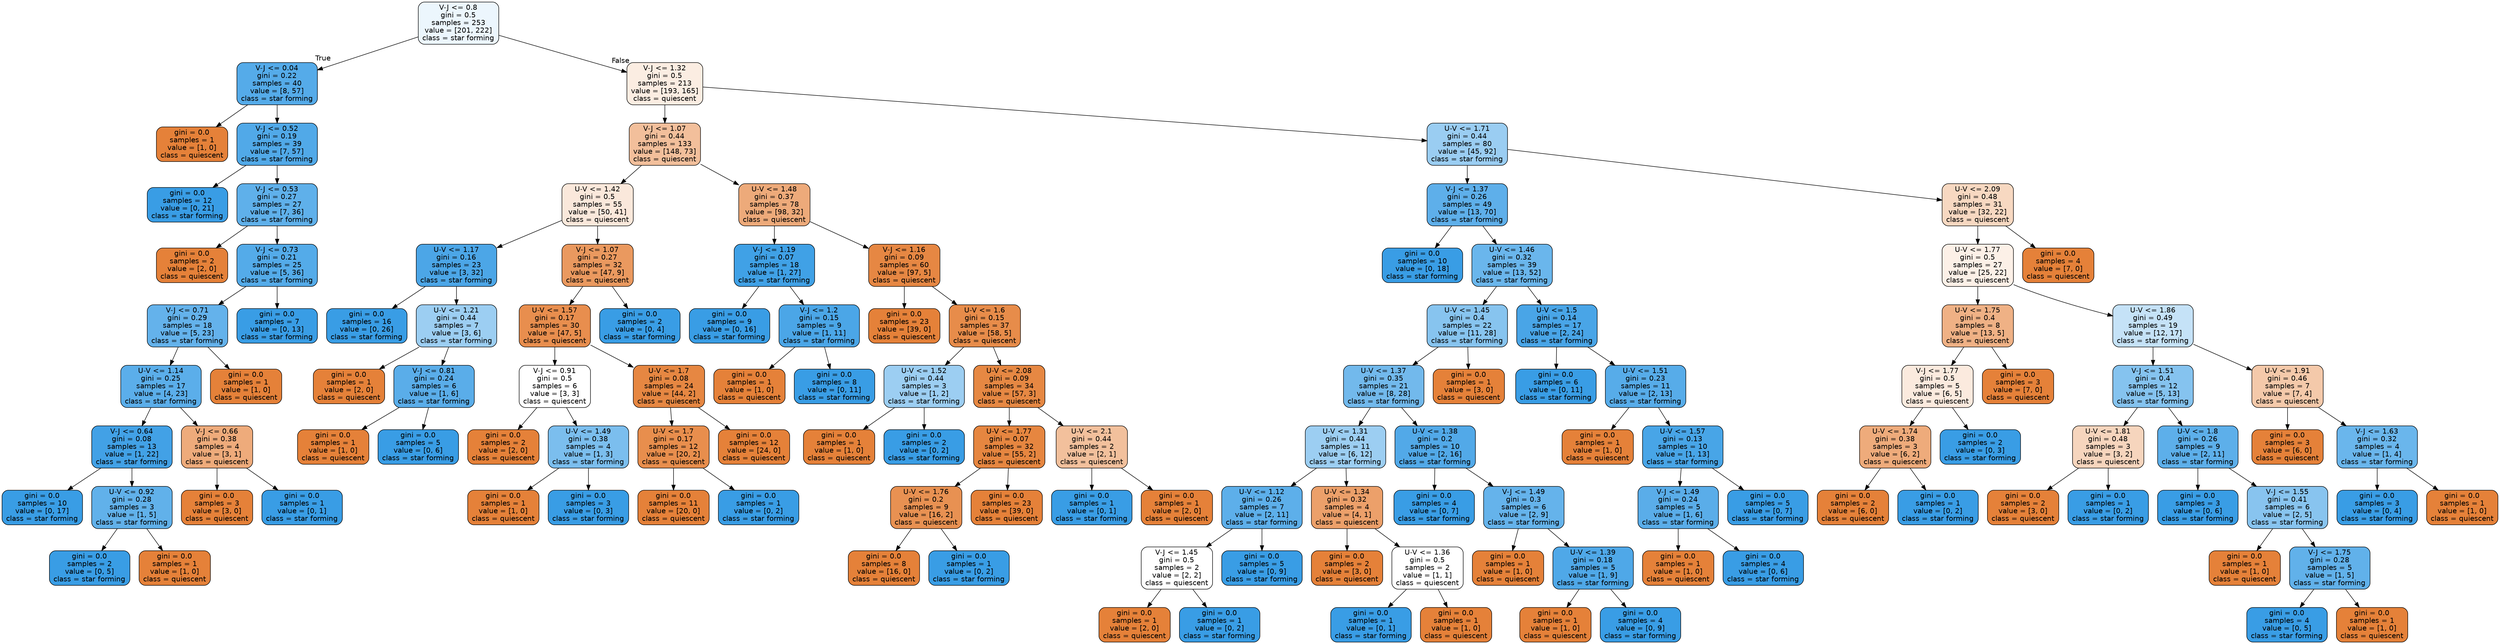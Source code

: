 digraph Tree {
node [shape=box, style="filled, rounded", color="black", fontname=helvetica] ;
edge [fontname=helvetica] ;
0 [label="V-J <= 0.8\ngini = 0.5\nsamples = 253\nvalue = [201, 222]\nclass = star forming", fillcolor="#ecf6fd"] ;
1 [label="V-J <= 0.04\ngini = 0.22\nsamples = 40\nvalue = [8, 57]\nclass = star forming", fillcolor="#55abe9"] ;
0 -> 1 [labeldistance=2.5, labelangle=45, headlabel="True"] ;
2 [label="gini = 0.0\nsamples = 1\nvalue = [1, 0]\nclass = quiescent", fillcolor="#e58139"] ;
1 -> 2 ;
3 [label="V-J <= 0.52\ngini = 0.19\nsamples = 39\nvalue = [7, 57]\nclass = star forming", fillcolor="#51a9e8"] ;
1 -> 3 ;
4 [label="gini = 0.0\nsamples = 12\nvalue = [0, 21]\nclass = star forming", fillcolor="#399de5"] ;
3 -> 4 ;
5 [label="V-J <= 0.53\ngini = 0.27\nsamples = 27\nvalue = [7, 36]\nclass = star forming", fillcolor="#5fb0ea"] ;
3 -> 5 ;
6 [label="gini = 0.0\nsamples = 2\nvalue = [2, 0]\nclass = quiescent", fillcolor="#e58139"] ;
5 -> 6 ;
7 [label="V-J <= 0.73\ngini = 0.21\nsamples = 25\nvalue = [5, 36]\nclass = star forming", fillcolor="#54abe9"] ;
5 -> 7 ;
8 [label="V-J <= 0.71\ngini = 0.29\nsamples = 18\nvalue = [5, 23]\nclass = star forming", fillcolor="#64b2eb"] ;
7 -> 8 ;
9 [label="U-V <= 1.14\ngini = 0.25\nsamples = 17\nvalue = [4, 23]\nclass = star forming", fillcolor="#5baeea"] ;
8 -> 9 ;
10 [label="V-J <= 0.64\ngini = 0.08\nsamples = 13\nvalue = [1, 22]\nclass = star forming", fillcolor="#42a1e6"] ;
9 -> 10 ;
11 [label="gini = 0.0\nsamples = 10\nvalue = [0, 17]\nclass = star forming", fillcolor="#399de5"] ;
10 -> 11 ;
12 [label="U-V <= 0.92\ngini = 0.28\nsamples = 3\nvalue = [1, 5]\nclass = star forming", fillcolor="#61b1ea"] ;
10 -> 12 ;
13 [label="gini = 0.0\nsamples = 2\nvalue = [0, 5]\nclass = star forming", fillcolor="#399de5"] ;
12 -> 13 ;
14 [label="gini = 0.0\nsamples = 1\nvalue = [1, 0]\nclass = quiescent", fillcolor="#e58139"] ;
12 -> 14 ;
15 [label="V-J <= 0.66\ngini = 0.38\nsamples = 4\nvalue = [3, 1]\nclass = quiescent", fillcolor="#eeab7b"] ;
9 -> 15 ;
16 [label="gini = 0.0\nsamples = 3\nvalue = [3, 0]\nclass = quiescent", fillcolor="#e58139"] ;
15 -> 16 ;
17 [label="gini = 0.0\nsamples = 1\nvalue = [0, 1]\nclass = star forming", fillcolor="#399de5"] ;
15 -> 17 ;
18 [label="gini = 0.0\nsamples = 1\nvalue = [1, 0]\nclass = quiescent", fillcolor="#e58139"] ;
8 -> 18 ;
19 [label="gini = 0.0\nsamples = 7\nvalue = [0, 13]\nclass = star forming", fillcolor="#399de5"] ;
7 -> 19 ;
20 [label="V-J <= 1.32\ngini = 0.5\nsamples = 213\nvalue = [193, 165]\nclass = quiescent", fillcolor="#fbede2"] ;
0 -> 20 [labeldistance=2.5, labelangle=-45, headlabel="False"] ;
21 [label="V-J <= 1.07\ngini = 0.44\nsamples = 133\nvalue = [148, 73]\nclass = quiescent", fillcolor="#f2bf9b"] ;
20 -> 21 ;
22 [label="U-V <= 1.42\ngini = 0.5\nsamples = 55\nvalue = [50, 41]\nclass = quiescent", fillcolor="#fae8db"] ;
21 -> 22 ;
23 [label="U-V <= 1.17\ngini = 0.16\nsamples = 23\nvalue = [3, 32]\nclass = star forming", fillcolor="#4ca6e7"] ;
22 -> 23 ;
24 [label="gini = 0.0\nsamples = 16\nvalue = [0, 26]\nclass = star forming", fillcolor="#399de5"] ;
23 -> 24 ;
25 [label="U-V <= 1.21\ngini = 0.44\nsamples = 7\nvalue = [3, 6]\nclass = star forming", fillcolor="#9ccef2"] ;
23 -> 25 ;
26 [label="gini = 0.0\nsamples = 1\nvalue = [2, 0]\nclass = quiescent", fillcolor="#e58139"] ;
25 -> 26 ;
27 [label="V-J <= 0.81\ngini = 0.24\nsamples = 6\nvalue = [1, 6]\nclass = star forming", fillcolor="#5aade9"] ;
25 -> 27 ;
28 [label="gini = 0.0\nsamples = 1\nvalue = [1, 0]\nclass = quiescent", fillcolor="#e58139"] ;
27 -> 28 ;
29 [label="gini = 0.0\nsamples = 5\nvalue = [0, 6]\nclass = star forming", fillcolor="#399de5"] ;
27 -> 29 ;
30 [label="V-J <= 1.07\ngini = 0.27\nsamples = 32\nvalue = [47, 9]\nclass = quiescent", fillcolor="#ea995f"] ;
22 -> 30 ;
31 [label="U-V <= 1.57\ngini = 0.17\nsamples = 30\nvalue = [47, 5]\nclass = quiescent", fillcolor="#e88e4e"] ;
30 -> 31 ;
32 [label="V-J <= 0.91\ngini = 0.5\nsamples = 6\nvalue = [3, 3]\nclass = quiescent", fillcolor="#ffffff"] ;
31 -> 32 ;
33 [label="gini = 0.0\nsamples = 2\nvalue = [2, 0]\nclass = quiescent", fillcolor="#e58139"] ;
32 -> 33 ;
34 [label="U-V <= 1.49\ngini = 0.38\nsamples = 4\nvalue = [1, 3]\nclass = star forming", fillcolor="#7bbeee"] ;
32 -> 34 ;
35 [label="gini = 0.0\nsamples = 1\nvalue = [1, 0]\nclass = quiescent", fillcolor="#e58139"] ;
34 -> 35 ;
36 [label="gini = 0.0\nsamples = 3\nvalue = [0, 3]\nclass = star forming", fillcolor="#399de5"] ;
34 -> 36 ;
37 [label="U-V <= 1.7\ngini = 0.08\nsamples = 24\nvalue = [44, 2]\nclass = quiescent", fillcolor="#e68742"] ;
31 -> 37 ;
38 [label="U-V <= 1.7\ngini = 0.17\nsamples = 12\nvalue = [20, 2]\nclass = quiescent", fillcolor="#e88e4d"] ;
37 -> 38 ;
39 [label="gini = 0.0\nsamples = 11\nvalue = [20, 0]\nclass = quiescent", fillcolor="#e58139"] ;
38 -> 39 ;
40 [label="gini = 0.0\nsamples = 1\nvalue = [0, 2]\nclass = star forming", fillcolor="#399de5"] ;
38 -> 40 ;
41 [label="gini = 0.0\nsamples = 12\nvalue = [24, 0]\nclass = quiescent", fillcolor="#e58139"] ;
37 -> 41 ;
42 [label="gini = 0.0\nsamples = 2\nvalue = [0, 4]\nclass = star forming", fillcolor="#399de5"] ;
30 -> 42 ;
43 [label="U-V <= 1.48\ngini = 0.37\nsamples = 78\nvalue = [98, 32]\nclass = quiescent", fillcolor="#edaa7a"] ;
21 -> 43 ;
44 [label="V-J <= 1.19\ngini = 0.07\nsamples = 18\nvalue = [1, 27]\nclass = star forming", fillcolor="#40a1e6"] ;
43 -> 44 ;
45 [label="gini = 0.0\nsamples = 9\nvalue = [0, 16]\nclass = star forming", fillcolor="#399de5"] ;
44 -> 45 ;
46 [label="V-J <= 1.2\ngini = 0.15\nsamples = 9\nvalue = [1, 11]\nclass = star forming", fillcolor="#4ba6e7"] ;
44 -> 46 ;
47 [label="gini = 0.0\nsamples = 1\nvalue = [1, 0]\nclass = quiescent", fillcolor="#e58139"] ;
46 -> 47 ;
48 [label="gini = 0.0\nsamples = 8\nvalue = [0, 11]\nclass = star forming", fillcolor="#399de5"] ;
46 -> 48 ;
49 [label="V-J <= 1.16\ngini = 0.09\nsamples = 60\nvalue = [97, 5]\nclass = quiescent", fillcolor="#e68743"] ;
43 -> 49 ;
50 [label="gini = 0.0\nsamples = 23\nvalue = [39, 0]\nclass = quiescent", fillcolor="#e58139"] ;
49 -> 50 ;
51 [label="U-V <= 1.6\ngini = 0.15\nsamples = 37\nvalue = [58, 5]\nclass = quiescent", fillcolor="#e78c4a"] ;
49 -> 51 ;
52 [label="U-V <= 1.52\ngini = 0.44\nsamples = 3\nvalue = [1, 2]\nclass = star forming", fillcolor="#9ccef2"] ;
51 -> 52 ;
53 [label="gini = 0.0\nsamples = 1\nvalue = [1, 0]\nclass = quiescent", fillcolor="#e58139"] ;
52 -> 53 ;
54 [label="gini = 0.0\nsamples = 2\nvalue = [0, 2]\nclass = star forming", fillcolor="#399de5"] ;
52 -> 54 ;
55 [label="U-V <= 2.08\ngini = 0.09\nsamples = 34\nvalue = [57, 3]\nclass = quiescent", fillcolor="#e68843"] ;
51 -> 55 ;
56 [label="U-V <= 1.77\ngini = 0.07\nsamples = 32\nvalue = [55, 2]\nclass = quiescent", fillcolor="#e68640"] ;
55 -> 56 ;
57 [label="U-V <= 1.76\ngini = 0.2\nsamples = 9\nvalue = [16, 2]\nclass = quiescent", fillcolor="#e89152"] ;
56 -> 57 ;
58 [label="gini = 0.0\nsamples = 8\nvalue = [16, 0]\nclass = quiescent", fillcolor="#e58139"] ;
57 -> 58 ;
59 [label="gini = 0.0\nsamples = 1\nvalue = [0, 2]\nclass = star forming", fillcolor="#399de5"] ;
57 -> 59 ;
60 [label="gini = 0.0\nsamples = 23\nvalue = [39, 0]\nclass = quiescent", fillcolor="#e58139"] ;
56 -> 60 ;
61 [label="U-V <= 2.1\ngini = 0.44\nsamples = 2\nvalue = [2, 1]\nclass = quiescent", fillcolor="#f2c09c"] ;
55 -> 61 ;
62 [label="gini = 0.0\nsamples = 1\nvalue = [0, 1]\nclass = star forming", fillcolor="#399de5"] ;
61 -> 62 ;
63 [label="gini = 0.0\nsamples = 1\nvalue = [2, 0]\nclass = quiescent", fillcolor="#e58139"] ;
61 -> 63 ;
64 [label="U-V <= 1.71\ngini = 0.44\nsamples = 80\nvalue = [45, 92]\nclass = star forming", fillcolor="#9acdf2"] ;
20 -> 64 ;
65 [label="V-J <= 1.37\ngini = 0.26\nsamples = 49\nvalue = [13, 70]\nclass = star forming", fillcolor="#5eafea"] ;
64 -> 65 ;
66 [label="gini = 0.0\nsamples = 10\nvalue = [0, 18]\nclass = star forming", fillcolor="#399de5"] ;
65 -> 66 ;
67 [label="U-V <= 1.46\ngini = 0.32\nsamples = 39\nvalue = [13, 52]\nclass = star forming", fillcolor="#6ab6ec"] ;
65 -> 67 ;
68 [label="U-V <= 1.45\ngini = 0.4\nsamples = 22\nvalue = [11, 28]\nclass = star forming", fillcolor="#87c4ef"] ;
67 -> 68 ;
69 [label="U-V <= 1.37\ngini = 0.35\nsamples = 21\nvalue = [8, 28]\nclass = star forming", fillcolor="#72b9ec"] ;
68 -> 69 ;
70 [label="U-V <= 1.31\ngini = 0.44\nsamples = 11\nvalue = [6, 12]\nclass = star forming", fillcolor="#9ccef2"] ;
69 -> 70 ;
71 [label="U-V <= 1.12\ngini = 0.26\nsamples = 7\nvalue = [2, 11]\nclass = star forming", fillcolor="#5dafea"] ;
70 -> 71 ;
72 [label="V-J <= 1.45\ngini = 0.5\nsamples = 2\nvalue = [2, 2]\nclass = quiescent", fillcolor="#ffffff"] ;
71 -> 72 ;
73 [label="gini = 0.0\nsamples = 1\nvalue = [2, 0]\nclass = quiescent", fillcolor="#e58139"] ;
72 -> 73 ;
74 [label="gini = 0.0\nsamples = 1\nvalue = [0, 2]\nclass = star forming", fillcolor="#399de5"] ;
72 -> 74 ;
75 [label="gini = 0.0\nsamples = 5\nvalue = [0, 9]\nclass = star forming", fillcolor="#399de5"] ;
71 -> 75 ;
76 [label="U-V <= 1.34\ngini = 0.32\nsamples = 4\nvalue = [4, 1]\nclass = quiescent", fillcolor="#eca06a"] ;
70 -> 76 ;
77 [label="gini = 0.0\nsamples = 2\nvalue = [3, 0]\nclass = quiescent", fillcolor="#e58139"] ;
76 -> 77 ;
78 [label="U-V <= 1.36\ngini = 0.5\nsamples = 2\nvalue = [1, 1]\nclass = quiescent", fillcolor="#ffffff"] ;
76 -> 78 ;
79 [label="gini = 0.0\nsamples = 1\nvalue = [0, 1]\nclass = star forming", fillcolor="#399de5"] ;
78 -> 79 ;
80 [label="gini = 0.0\nsamples = 1\nvalue = [1, 0]\nclass = quiescent", fillcolor="#e58139"] ;
78 -> 80 ;
81 [label="U-V <= 1.38\ngini = 0.2\nsamples = 10\nvalue = [2, 16]\nclass = star forming", fillcolor="#52a9e8"] ;
69 -> 81 ;
82 [label="gini = 0.0\nsamples = 4\nvalue = [0, 7]\nclass = star forming", fillcolor="#399de5"] ;
81 -> 82 ;
83 [label="V-J <= 1.49\ngini = 0.3\nsamples = 6\nvalue = [2, 9]\nclass = star forming", fillcolor="#65b3eb"] ;
81 -> 83 ;
84 [label="gini = 0.0\nsamples = 1\nvalue = [1, 0]\nclass = quiescent", fillcolor="#e58139"] ;
83 -> 84 ;
85 [label="U-V <= 1.39\ngini = 0.18\nsamples = 5\nvalue = [1, 9]\nclass = star forming", fillcolor="#4fa8e8"] ;
83 -> 85 ;
86 [label="gini = 0.0\nsamples = 1\nvalue = [1, 0]\nclass = quiescent", fillcolor="#e58139"] ;
85 -> 86 ;
87 [label="gini = 0.0\nsamples = 4\nvalue = [0, 9]\nclass = star forming", fillcolor="#399de5"] ;
85 -> 87 ;
88 [label="gini = 0.0\nsamples = 1\nvalue = [3, 0]\nclass = quiescent", fillcolor="#e58139"] ;
68 -> 88 ;
89 [label="U-V <= 1.5\ngini = 0.14\nsamples = 17\nvalue = [2, 24]\nclass = star forming", fillcolor="#49a5e7"] ;
67 -> 89 ;
90 [label="gini = 0.0\nsamples = 6\nvalue = [0, 11]\nclass = star forming", fillcolor="#399de5"] ;
89 -> 90 ;
91 [label="U-V <= 1.51\ngini = 0.23\nsamples = 11\nvalue = [2, 13]\nclass = star forming", fillcolor="#57ace9"] ;
89 -> 91 ;
92 [label="gini = 0.0\nsamples = 1\nvalue = [1, 0]\nclass = quiescent", fillcolor="#e58139"] ;
91 -> 92 ;
93 [label="U-V <= 1.57\ngini = 0.13\nsamples = 10\nvalue = [1, 13]\nclass = star forming", fillcolor="#48a5e7"] ;
91 -> 93 ;
94 [label="V-J <= 1.49\ngini = 0.24\nsamples = 5\nvalue = [1, 6]\nclass = star forming", fillcolor="#5aade9"] ;
93 -> 94 ;
95 [label="gini = 0.0\nsamples = 1\nvalue = [1, 0]\nclass = quiescent", fillcolor="#e58139"] ;
94 -> 95 ;
96 [label="gini = 0.0\nsamples = 4\nvalue = [0, 6]\nclass = star forming", fillcolor="#399de5"] ;
94 -> 96 ;
97 [label="gini = 0.0\nsamples = 5\nvalue = [0, 7]\nclass = star forming", fillcolor="#399de5"] ;
93 -> 97 ;
98 [label="U-V <= 2.09\ngini = 0.48\nsamples = 31\nvalue = [32, 22]\nclass = quiescent", fillcolor="#f7d8c1"] ;
64 -> 98 ;
99 [label="U-V <= 1.77\ngini = 0.5\nsamples = 27\nvalue = [25, 22]\nclass = quiescent", fillcolor="#fcf0e7"] ;
98 -> 99 ;
100 [label="U-V <= 1.75\ngini = 0.4\nsamples = 8\nvalue = [13, 5]\nclass = quiescent", fillcolor="#efb185"] ;
99 -> 100 ;
101 [label="V-J <= 1.77\ngini = 0.5\nsamples = 5\nvalue = [6, 5]\nclass = quiescent", fillcolor="#fbeade"] ;
100 -> 101 ;
102 [label="U-V <= 1.74\ngini = 0.38\nsamples = 3\nvalue = [6, 2]\nclass = quiescent", fillcolor="#eeab7b"] ;
101 -> 102 ;
103 [label="gini = 0.0\nsamples = 2\nvalue = [6, 0]\nclass = quiescent", fillcolor="#e58139"] ;
102 -> 103 ;
104 [label="gini = 0.0\nsamples = 1\nvalue = [0, 2]\nclass = star forming", fillcolor="#399de5"] ;
102 -> 104 ;
105 [label="gini = 0.0\nsamples = 2\nvalue = [0, 3]\nclass = star forming", fillcolor="#399de5"] ;
101 -> 105 ;
106 [label="gini = 0.0\nsamples = 3\nvalue = [7, 0]\nclass = quiescent", fillcolor="#e58139"] ;
100 -> 106 ;
107 [label="U-V <= 1.86\ngini = 0.49\nsamples = 19\nvalue = [12, 17]\nclass = star forming", fillcolor="#c5e2f7"] ;
99 -> 107 ;
108 [label="V-J <= 1.51\ngini = 0.4\nsamples = 12\nvalue = [5, 13]\nclass = star forming", fillcolor="#85c3ef"] ;
107 -> 108 ;
109 [label="U-V <= 1.81\ngini = 0.48\nsamples = 3\nvalue = [3, 2]\nclass = quiescent", fillcolor="#f6d5bd"] ;
108 -> 109 ;
110 [label="gini = 0.0\nsamples = 2\nvalue = [3, 0]\nclass = quiescent", fillcolor="#e58139"] ;
109 -> 110 ;
111 [label="gini = 0.0\nsamples = 1\nvalue = [0, 2]\nclass = star forming", fillcolor="#399de5"] ;
109 -> 111 ;
112 [label="U-V <= 1.8\ngini = 0.26\nsamples = 9\nvalue = [2, 11]\nclass = star forming", fillcolor="#5dafea"] ;
108 -> 112 ;
113 [label="gini = 0.0\nsamples = 3\nvalue = [0, 6]\nclass = star forming", fillcolor="#399de5"] ;
112 -> 113 ;
114 [label="V-J <= 1.55\ngini = 0.41\nsamples = 6\nvalue = [2, 5]\nclass = star forming", fillcolor="#88c4ef"] ;
112 -> 114 ;
115 [label="gini = 0.0\nsamples = 1\nvalue = [1, 0]\nclass = quiescent", fillcolor="#e58139"] ;
114 -> 115 ;
116 [label="V-J <= 1.75\ngini = 0.28\nsamples = 5\nvalue = [1, 5]\nclass = star forming", fillcolor="#61b1ea"] ;
114 -> 116 ;
117 [label="gini = 0.0\nsamples = 4\nvalue = [0, 5]\nclass = star forming", fillcolor="#399de5"] ;
116 -> 117 ;
118 [label="gini = 0.0\nsamples = 1\nvalue = [1, 0]\nclass = quiescent", fillcolor="#e58139"] ;
116 -> 118 ;
119 [label="U-V <= 1.91\ngini = 0.46\nsamples = 7\nvalue = [7, 4]\nclass = quiescent", fillcolor="#f4c9aa"] ;
107 -> 119 ;
120 [label="gini = 0.0\nsamples = 3\nvalue = [6, 0]\nclass = quiescent", fillcolor="#e58139"] ;
119 -> 120 ;
121 [label="V-J <= 1.63\ngini = 0.32\nsamples = 4\nvalue = [1, 4]\nclass = star forming", fillcolor="#6ab6ec"] ;
119 -> 121 ;
122 [label="gini = 0.0\nsamples = 3\nvalue = [0, 4]\nclass = star forming", fillcolor="#399de5"] ;
121 -> 122 ;
123 [label="gini = 0.0\nsamples = 1\nvalue = [1, 0]\nclass = quiescent", fillcolor="#e58139"] ;
121 -> 123 ;
124 [label="gini = 0.0\nsamples = 4\nvalue = [7, 0]\nclass = quiescent", fillcolor="#e58139"] ;
98 -> 124 ;
}